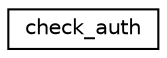 digraph "Graphical Class Hierarchy"
{
  edge [fontname="Helvetica",fontsize="10",labelfontname="Helvetica",labelfontsize="10"];
  node [fontname="Helvetica",fontsize="10",shape=record];
  rankdir="LR";
  Node0 [label="check_auth",height=0.2,width=0.4,color="black", fillcolor="white", style="filled",URL="$structcheck__auth.html"];
}
